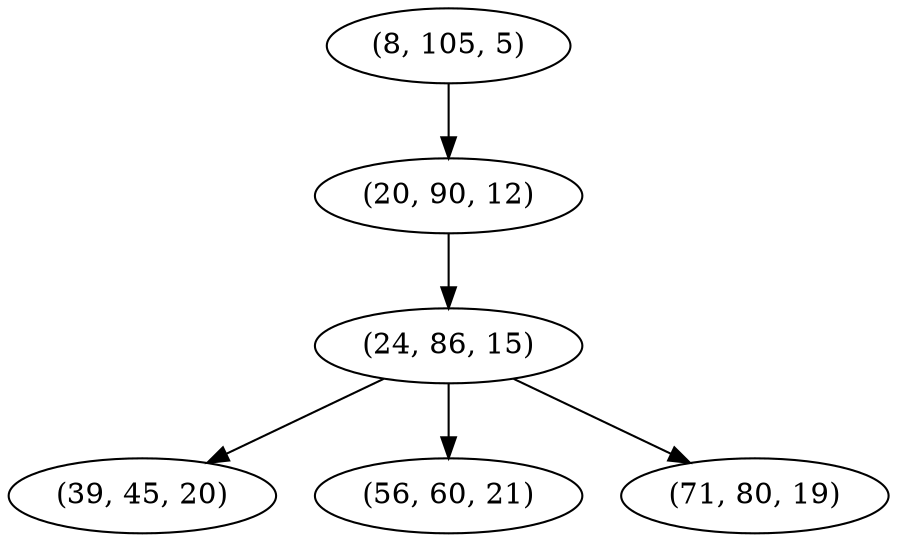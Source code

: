 digraph tree {
    "(8, 105, 5)";
    "(20, 90, 12)";
    "(24, 86, 15)";
    "(39, 45, 20)";
    "(56, 60, 21)";
    "(71, 80, 19)";
    "(8, 105, 5)" -> "(20, 90, 12)";
    "(20, 90, 12)" -> "(24, 86, 15)";
    "(24, 86, 15)" -> "(39, 45, 20)";
    "(24, 86, 15)" -> "(56, 60, 21)";
    "(24, 86, 15)" -> "(71, 80, 19)";
}
